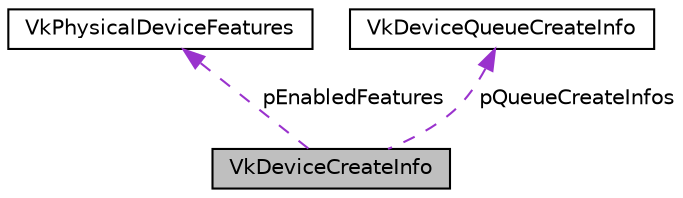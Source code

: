 digraph "VkDeviceCreateInfo"
{
 // LATEX_PDF_SIZE
  edge [fontname="Helvetica",fontsize="10",labelfontname="Helvetica",labelfontsize="10"];
  node [fontname="Helvetica",fontsize="10",shape=record];
  Node1 [label="VkDeviceCreateInfo",height=0.2,width=0.4,color="black", fillcolor="grey75", style="filled", fontcolor="black",tooltip=" "];
  Node2 -> Node1 [dir="back",color="darkorchid3",fontsize="10",style="dashed",label=" pEnabledFeatures" ];
  Node2 [label="VkPhysicalDeviceFeatures",height=0.2,width=0.4,color="black", fillcolor="white", style="filled",URL="$structVkPhysicalDeviceFeatures.html",tooltip=" "];
  Node3 -> Node1 [dir="back",color="darkorchid3",fontsize="10",style="dashed",label=" pQueueCreateInfos" ];
  Node3 [label="VkDeviceQueueCreateInfo",height=0.2,width=0.4,color="black", fillcolor="white", style="filled",URL="$structVkDeviceQueueCreateInfo.html",tooltip=" "];
}
